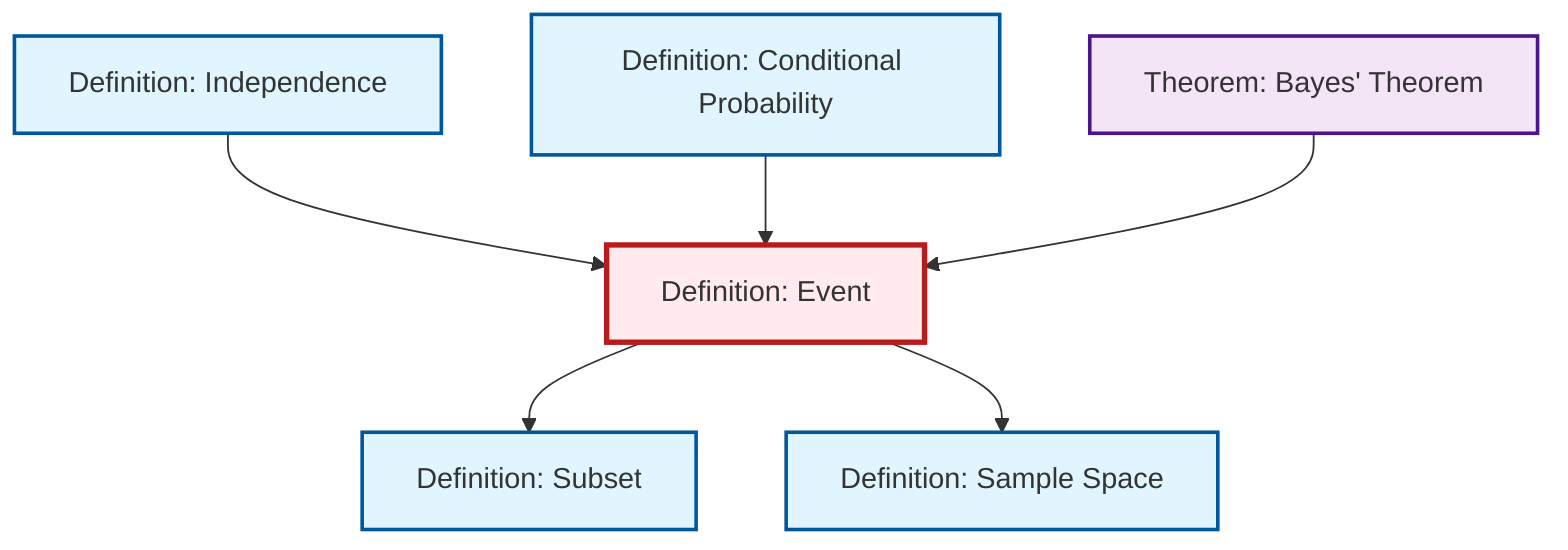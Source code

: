 graph TD
    classDef definition fill:#e1f5fe,stroke:#01579b,stroke-width:2px
    classDef theorem fill:#f3e5f5,stroke:#4a148c,stroke-width:2px
    classDef axiom fill:#fff3e0,stroke:#e65100,stroke-width:2px
    classDef example fill:#e8f5e9,stroke:#1b5e20,stroke-width:2px
    classDef current fill:#ffebee,stroke:#b71c1c,stroke-width:3px
    thm-bayes["Theorem: Bayes' Theorem"]:::theorem
    def-subset["Definition: Subset"]:::definition
    def-sample-space["Definition: Sample Space"]:::definition
    def-independence["Definition: Independence"]:::definition
    def-event["Definition: Event"]:::definition
    def-conditional-probability["Definition: Conditional Probability"]:::definition
    def-event --> def-subset
    def-independence --> def-event
    def-conditional-probability --> def-event
    thm-bayes --> def-event
    def-event --> def-sample-space
    class def-event current